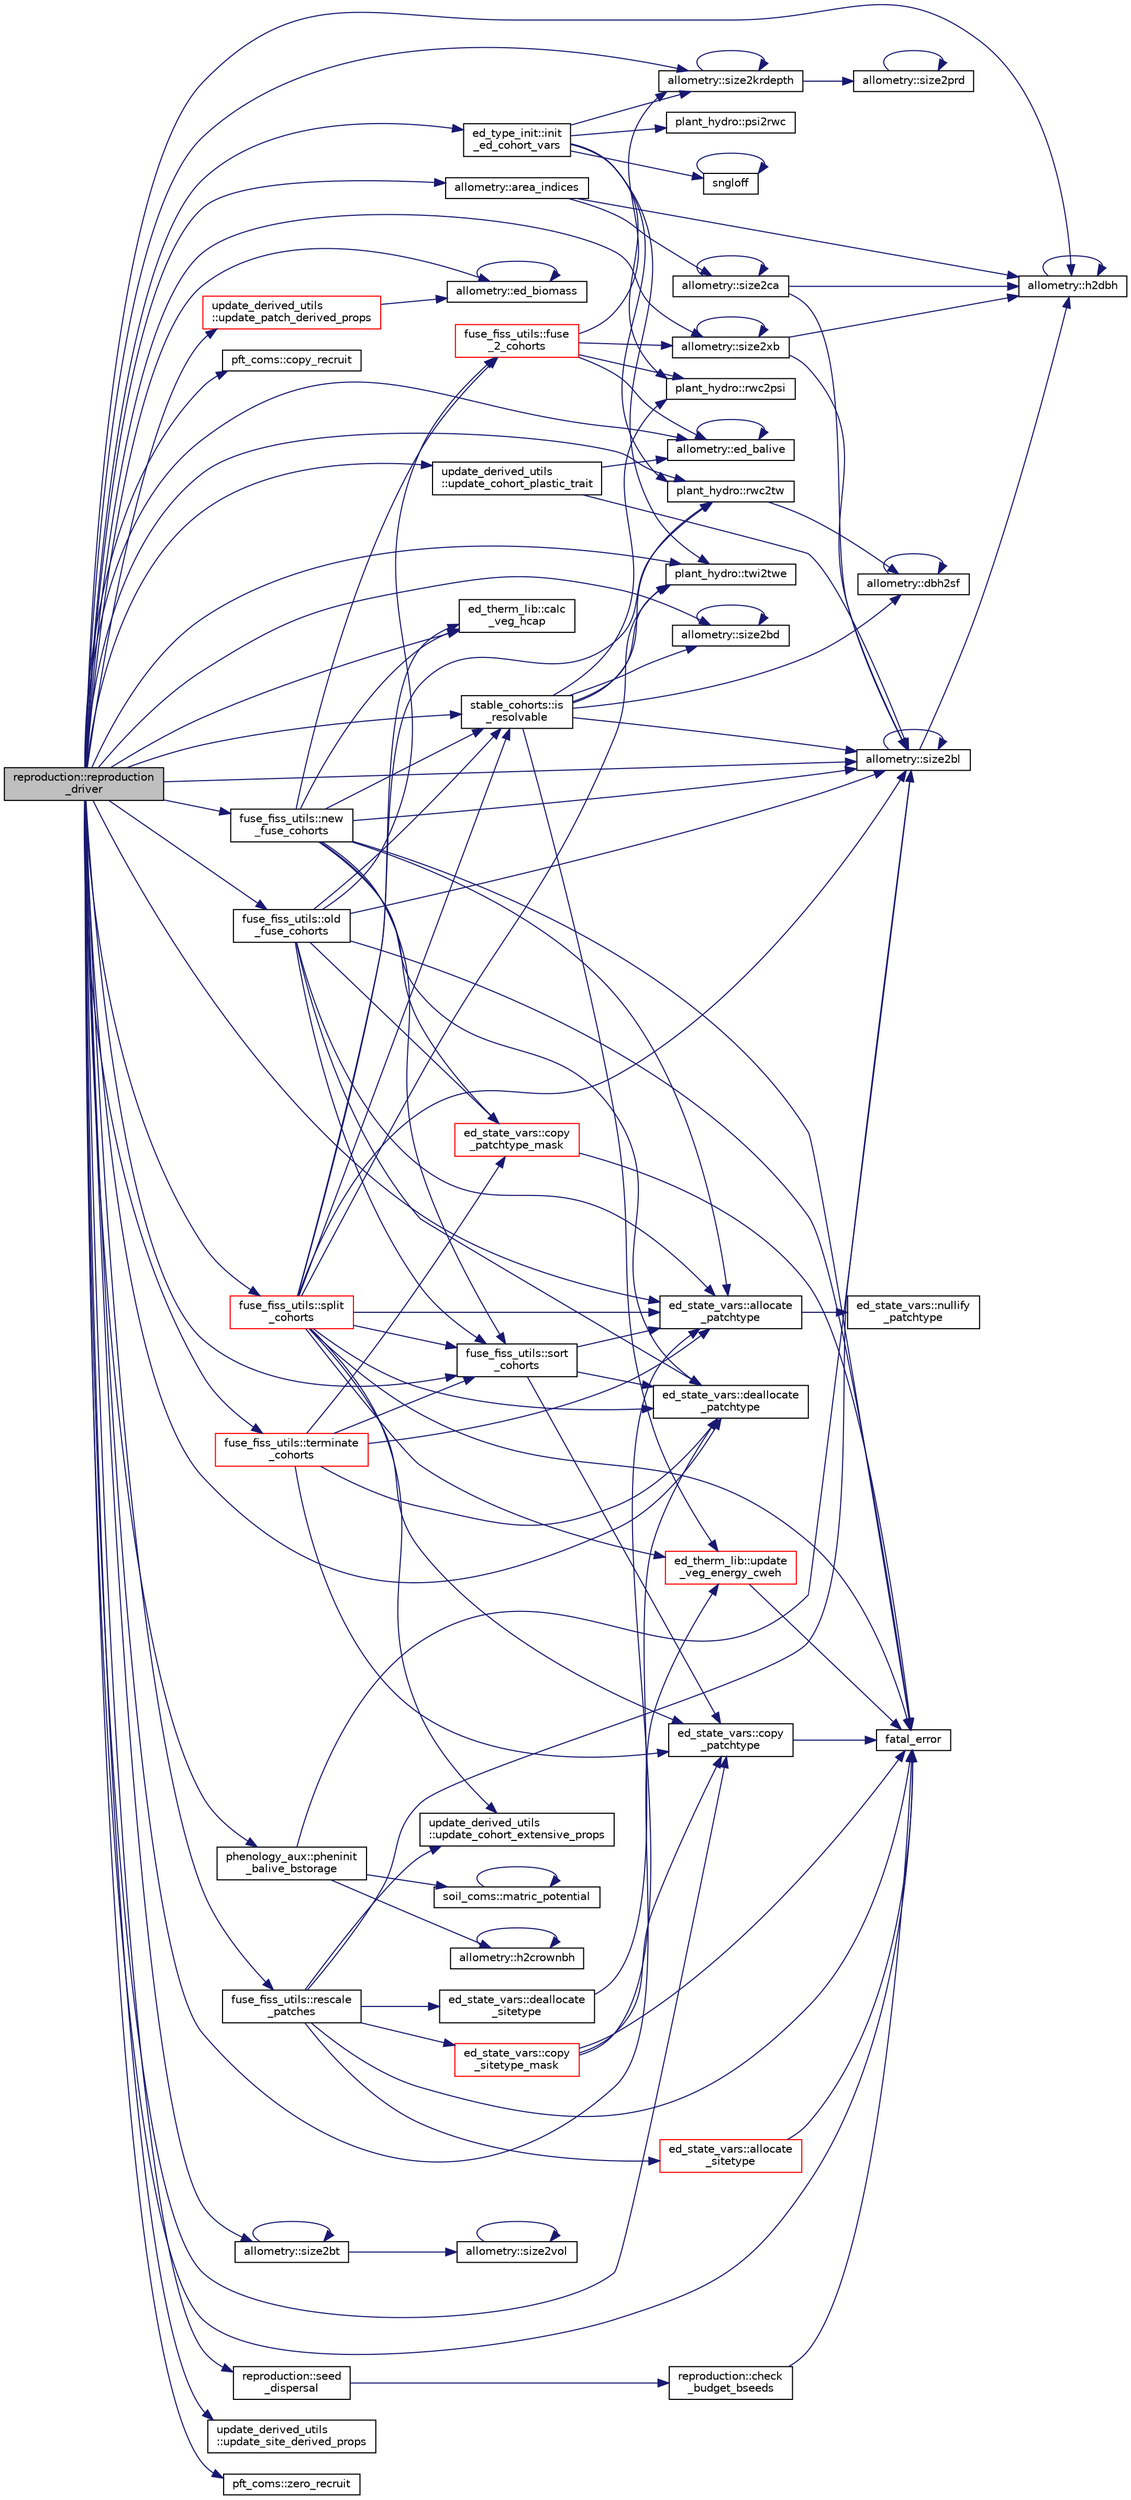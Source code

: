digraph "reproduction::reproduction_driver"
{
 // LATEX_PDF_SIZE
  edge [fontname="Helvetica",fontsize="10",labelfontname="Helvetica",labelfontsize="10"];
  node [fontname="Helvetica",fontsize="10",shape=record];
  rankdir="LR";
  Node1 [label="reproduction::reproduction\l_driver",height=0.2,width=0.4,color="black", fillcolor="grey75", style="filled", fontcolor="black",tooltip=" "];
  Node1 -> Node2 [color="midnightblue",fontsize="10",style="solid"];
  Node2 [label="ed_state_vars::allocate\l_patchtype",height=0.2,width=0.4,color="black", fillcolor="white", style="filled",URL="$namespaceed__state__vars.html#a4837fc010e19721a127c9a8b04874594",tooltip="Allocates the cohort-level variables."];
  Node2 -> Node3 [color="midnightblue",fontsize="10",style="solid"];
  Node3 [label="ed_state_vars::nullify\l_patchtype",height=0.2,width=0.4,color="black", fillcolor="white", style="filled",URL="$namespaceed__state__vars.html#af1a07724c13a8dceb6ba2d3dab21b899",tooltip="Nullifies all cohort pointers."];
  Node1 -> Node4 [color="midnightblue",fontsize="10",style="solid"];
  Node4 [label="allometry::area_indices",height=0.2,width=0.4,color="black", fillcolor="white", style="filled",URL="$namespaceallometry.html#ac715c0d308392f2b0eee93ab9ae210b1",tooltip=" "];
  Node4 -> Node5 [color="midnightblue",fontsize="10",style="solid"];
  Node5 [label="allometry::h2dbh",height=0.2,width=0.4,color="black", fillcolor="white", style="filled",URL="$namespaceallometry.html#a31aa8db06e86ec74efb5e692417399df",tooltip=" "];
  Node5 -> Node5 [color="midnightblue",fontsize="10",style="solid"];
  Node4 -> Node6 [color="midnightblue",fontsize="10",style="solid"];
  Node6 [label="allometry::size2ca",height=0.2,width=0.4,color="black", fillcolor="white", style="filled",URL="$namespaceallometry.html#aed6e96368f347aaebe3a7c16fe32289f",tooltip=" "];
  Node6 -> Node5 [color="midnightblue",fontsize="10",style="solid"];
  Node6 -> Node7 [color="midnightblue",fontsize="10",style="solid"];
  Node7 [label="allometry::size2bl",height=0.2,width=0.4,color="black", fillcolor="white", style="filled",URL="$namespaceallometry.html#a10c3f179ffa5bee4c98a338aa18067ee",tooltip=" "];
  Node7 -> Node5 [color="midnightblue",fontsize="10",style="solid"];
  Node7 -> Node7 [color="midnightblue",fontsize="10",style="solid"];
  Node6 -> Node6 [color="midnightblue",fontsize="10",style="solid"];
  Node1 -> Node8 [color="midnightblue",fontsize="10",style="solid"];
  Node8 [label="ed_therm_lib::calc\l_veg_hcap",height=0.2,width=0.4,color="black", fillcolor="white", style="filled",URL="$namespaceed__therm__lib.html#a62aa3e655f926d54d065649263acbc8c",tooltip=" "];
  Node1 -> Node9 [color="midnightblue",fontsize="10",style="solid"];
  Node9 [label="ed_state_vars::copy\l_patchtype",height=0.2,width=0.4,color="black", fillcolor="white", style="filled",URL="$namespaceed__state__vars.html#accd794e0e8d71ba375c3669097ae5c8d",tooltip="Copies a continuous chunk of cohorts from one place to another."];
  Node9 -> Node10 [color="midnightblue",fontsize="10",style="solid"];
  Node10 [label="fatal_error",height=0.2,width=0.4,color="black", fillcolor="white", style="filled",URL="$fatal__error_8_f90.html#a2a2bff228716ab48a81c795b348d1665",tooltip=" "];
  Node1 -> Node11 [color="midnightblue",fontsize="10",style="solid"];
  Node11 [label="pft_coms::copy_recruit",height=0.2,width=0.4,color="black", fillcolor="white", style="filled",URL="$namespacepft__coms.html#a7d92f11102baa7fd26b952a5c9ea83fc",tooltip=" "];
  Node1 -> Node12 [color="midnightblue",fontsize="10",style="solid"];
  Node12 [label="ed_state_vars::deallocate\l_patchtype",height=0.2,width=0.4,color="black", fillcolor="white", style="filled",URL="$namespaceed__state__vars.html#a2845fb7d7264ed3c00651e9e46a16ed8",tooltip="De-allocates all cohort pointers."];
  Node1 -> Node13 [color="midnightblue",fontsize="10",style="solid"];
  Node13 [label="allometry::ed_balive",height=0.2,width=0.4,color="black", fillcolor="white", style="filled",URL="$namespaceallometry.html#a5bd25d4c4a3c5dda8a2158e3c7c57792",tooltip=" "];
  Node13 -> Node13 [color="midnightblue",fontsize="10",style="solid"];
  Node1 -> Node14 [color="midnightblue",fontsize="10",style="solid"];
  Node14 [label="allometry::ed_biomass",height=0.2,width=0.4,color="black", fillcolor="white", style="filled",URL="$namespaceallometry.html#ab6a3d3302db0096b21354babe768677b",tooltip=" "];
  Node14 -> Node14 [color="midnightblue",fontsize="10",style="solid"];
  Node1 -> Node10 [color="midnightblue",fontsize="10",style="solid"];
  Node1 -> Node5 [color="midnightblue",fontsize="10",style="solid"];
  Node1 -> Node15 [color="midnightblue",fontsize="10",style="solid"];
  Node15 [label="ed_type_init::init\l_ed_cohort_vars",height=0.2,width=0.4,color="black", fillcolor="white", style="filled",URL="$namespaceed__type__init.html#ab30c622196bad8ad50484812a3fe1868",tooltip=" "];
  Node15 -> Node16 [color="midnightblue",fontsize="10",style="solid"];
  Node16 [label="plant_hydro::psi2rwc",height=0.2,width=0.4,color="black", fillcolor="white", style="filled",URL="$namespaceplant__hydro.html#ae27d78c83f41d9d6fdd38ad2052b32af",tooltip="\\breif Convert water potential of leaf and wood to relative water content"];
  Node15 -> Node17 [color="midnightblue",fontsize="10",style="solid"];
  Node17 [label="plant_hydro::rwc2psi",height=0.2,width=0.4,color="black", fillcolor="white", style="filled",URL="$namespaceplant__hydro.html#a7cc35f0ea4e11517e3bc7eb75fd19e36",tooltip="Convert relative water content to water potential."];
  Node15 -> Node18 [color="midnightblue",fontsize="10",style="solid"];
  Node18 [label="plant_hydro::rwc2tw",height=0.2,width=0.4,color="black", fillcolor="white", style="filled",URL="$namespaceplant__hydro.html#af7799ce8ba25fef66ade9730bc9f6c77",tooltip="Convert relative water content to total water for both leaf and wood."];
  Node18 -> Node19 [color="midnightblue",fontsize="10",style="solid"];
  Node19 [label="allometry::dbh2sf",height=0.2,width=0.4,color="black", fillcolor="white", style="filled",URL="$namespaceallometry.html#aded2a9492711f07e5c157c17e9029c10",tooltip=" "];
  Node19 -> Node19 [color="midnightblue",fontsize="10",style="solid"];
  Node15 -> Node20 [color="midnightblue",fontsize="10",style="solid"];
  Node20 [label="allometry::size2krdepth",height=0.2,width=0.4,color="black", fillcolor="white", style="filled",URL="$namespaceallometry.html#a91ab563e850c9a9486fadbb0227f6567",tooltip=" "];
  Node20 -> Node20 [color="midnightblue",fontsize="10",style="solid"];
  Node20 -> Node21 [color="midnightblue",fontsize="10",style="solid"];
  Node21 [label="allometry::size2prd",height=0.2,width=0.4,color="black", fillcolor="white", style="filled",URL="$namespaceallometry.html#aa96d4524c2ac20b6604bb171bbf3559f",tooltip=" "];
  Node21 -> Node21 [color="midnightblue",fontsize="10",style="solid"];
  Node15 -> Node22 [color="midnightblue",fontsize="10",style="solid"];
  Node22 [label="sngloff",height=0.2,width=0.4,color="black", fillcolor="white", style="filled",URL="$numutils_8f90.html#a97ff3973394dba1b9534e055e358de97",tooltip=" "];
  Node22 -> Node22 [color="midnightblue",fontsize="10",style="solid"];
  Node15 -> Node23 [color="midnightblue",fontsize="10",style="solid"];
  Node23 [label="plant_hydro::twi2twe",height=0.2,width=0.4,color="black", fillcolor="white", style="filled",URL="$namespaceplant__hydro.html#ac96b04cb776694987ccefd7c37aab829",tooltip="Intensive to extensive internal water converter."];
  Node1 -> Node24 [color="midnightblue",fontsize="10",style="solid"];
  Node24 [label="stable_cohorts::is\l_resolvable",height=0.2,width=0.4,color="black", fillcolor="white", style="filled",URL="$namespacestable__cohorts.html#a00b7ade90014855bc382264976df8d53",tooltip=" "];
  Node24 -> Node19 [color="midnightblue",fontsize="10",style="solid"];
  Node24 -> Node17 [color="midnightblue",fontsize="10",style="solid"];
  Node24 -> Node18 [color="midnightblue",fontsize="10",style="solid"];
  Node24 -> Node25 [color="midnightblue",fontsize="10",style="solid"];
  Node25 [label="allometry::size2bd",height=0.2,width=0.4,color="black", fillcolor="white", style="filled",URL="$namespaceallometry.html#a08a0764bc1887e71051914ed5b30c72c",tooltip=" "];
  Node25 -> Node25 [color="midnightblue",fontsize="10",style="solid"];
  Node24 -> Node7 [color="midnightblue",fontsize="10",style="solid"];
  Node24 -> Node23 [color="midnightblue",fontsize="10",style="solid"];
  Node24 -> Node26 [color="midnightblue",fontsize="10",style="solid"];
  Node26 [label="ed_therm_lib::update\l_veg_energy_cweh",height=0.2,width=0.4,color="red", fillcolor="white", style="filled",URL="$namespaceed__therm__lib.html#a88a38ec1cbe16c398a9f91b96afbea25",tooltip=" "];
  Node26 -> Node10 [color="midnightblue",fontsize="10",style="solid"];
  Node1 -> Node30 [color="midnightblue",fontsize="10",style="solid"];
  Node30 [label="fuse_fiss_utils::new\l_fuse_cohorts",height=0.2,width=0.4,color="black", fillcolor="white", style="filled",URL="$namespacefuse__fiss__utils.html#a58e649bf27d8b87ff164e16ba0c3bccb",tooltip="This subroutine will perform cohort fusion based on various similarity criteria to determine whether ..."];
  Node30 -> Node2 [color="midnightblue",fontsize="10",style="solid"];
  Node30 -> Node8 [color="midnightblue",fontsize="10",style="solid"];
  Node30 -> Node31 [color="midnightblue",fontsize="10",style="solid"];
  Node31 [label="ed_state_vars::copy\l_patchtype_mask",height=0.2,width=0.4,color="red", fillcolor="white", style="filled",URL="$namespaceed__state__vars.html#a8d1f42b1112652da9f1e05929cdb29a1",tooltip="Copies part of cohorts from one place to another. (only the ones where mask is .true...."];
  Node31 -> Node10 [color="midnightblue",fontsize="10",style="solid"];
  Node30 -> Node12 [color="midnightblue",fontsize="10",style="solid"];
  Node30 -> Node10 [color="midnightblue",fontsize="10",style="solid"];
  Node30 -> Node37 [color="midnightblue",fontsize="10",style="solid"];
  Node37 [label="fuse_fiss_utils::fuse\l_2_cohorts",height=0.2,width=0.4,color="red", fillcolor="white", style="filled",URL="$namespacefuse__fiss__utils.html#a2fc600375d38f7ddcf60ebf5da725971",tooltip="This subroutine will merge two cohorts into 1."];
  Node37 -> Node13 [color="midnightblue",fontsize="10",style="solid"];
  Node37 -> Node17 [color="midnightblue",fontsize="10",style="solid"];
  Node37 -> Node20 [color="midnightblue",fontsize="10",style="solid"];
  Node37 -> Node46 [color="midnightblue",fontsize="10",style="solid"];
  Node46 [label="allometry::size2xb",height=0.2,width=0.4,color="black", fillcolor="white", style="filled",URL="$namespaceallometry.html#a774c3e4785f2bfe0a7fe2d5d15293137",tooltip=" "];
  Node46 -> Node5 [color="midnightblue",fontsize="10",style="solid"];
  Node46 -> Node7 [color="midnightblue",fontsize="10",style="solid"];
  Node46 -> Node46 [color="midnightblue",fontsize="10",style="solid"];
  Node30 -> Node24 [color="midnightblue",fontsize="10",style="solid"];
  Node30 -> Node7 [color="midnightblue",fontsize="10",style="solid"];
  Node30 -> Node51 [color="midnightblue",fontsize="10",style="solid"];
  Node51 [label="fuse_fiss_utils::sort\l_cohorts",height=0.2,width=0.4,color="black", fillcolor="white", style="filled",URL="$namespacefuse__fiss__utils.html#a31e4835d2465d1400c7cbbb51976b341",tooltip="This subroutine will sort the cohorts by size (1st = tallest, last = shortest.)"];
  Node51 -> Node2 [color="midnightblue",fontsize="10",style="solid"];
  Node51 -> Node9 [color="midnightblue",fontsize="10",style="solid"];
  Node51 -> Node12 [color="midnightblue",fontsize="10",style="solid"];
  Node1 -> Node52 [color="midnightblue",fontsize="10",style="solid"];
  Node52 [label="fuse_fiss_utils::old\l_fuse_cohorts",height=0.2,width=0.4,color="black", fillcolor="white", style="filled",URL="$namespacefuse__fiss__utils.html#a331f78834118341c99058f69325c95fc",tooltip=" "];
  Node52 -> Node2 [color="midnightblue",fontsize="10",style="solid"];
  Node52 -> Node31 [color="midnightblue",fontsize="10",style="solid"];
  Node52 -> Node12 [color="midnightblue",fontsize="10",style="solid"];
  Node52 -> Node10 [color="midnightblue",fontsize="10",style="solid"];
  Node52 -> Node37 [color="midnightblue",fontsize="10",style="solid"];
  Node52 -> Node24 [color="midnightblue",fontsize="10",style="solid"];
  Node52 -> Node7 [color="midnightblue",fontsize="10",style="solid"];
  Node52 -> Node51 [color="midnightblue",fontsize="10",style="solid"];
  Node1 -> Node53 [color="midnightblue",fontsize="10",style="solid"];
  Node53 [label="phenology_aux::pheninit\l_balive_bstorage",height=0.2,width=0.4,color="black", fillcolor="white", style="filled",URL="$namespacephenology__aux.html#ae0f0177a7271670c7c3ac03a44482b75",tooltip=" "];
  Node53 -> Node54 [color="midnightblue",fontsize="10",style="solid"];
  Node54 [label="allometry::h2crownbh",height=0.2,width=0.4,color="black", fillcolor="white", style="filled",URL="$namespaceallometry.html#a88949ed487fccc2f1dfd065399043b0d",tooltip=" "];
  Node54 -> Node54 [color="midnightblue",fontsize="10",style="solid"];
  Node53 -> Node55 [color="midnightblue",fontsize="10",style="solid"];
  Node55 [label="soil_coms::matric_potential",height=0.2,width=0.4,color="black", fillcolor="white", style="filled",URL="$namespacesoil__coms.html#a73e12fe029c8b3eb5afe2c2c000efc19",tooltip=" "];
  Node55 -> Node55 [color="midnightblue",fontsize="10",style="solid"];
  Node53 -> Node7 [color="midnightblue",fontsize="10",style="solid"];
  Node1 -> Node56 [color="midnightblue",fontsize="10",style="solid"];
  Node56 [label="fuse_fiss_utils::rescale\l_patches",height=0.2,width=0.4,color="black", fillcolor="white", style="filled",URL="$namespacefuse__fiss__utils.html#ab3b0eeed8a63cc2f4b866ac243e25ec6",tooltip="This subroutine will rescale the area of the patches. This is almost the same as the terminate_patche..."];
  Node56 -> Node57 [color="midnightblue",fontsize="10",style="solid"];
  Node57 [label="ed_state_vars::allocate\l_sitetype",height=0.2,width=0.4,color="red", fillcolor="white", style="filled",URL="$namespaceed__state__vars.html#ac3b987ebbdc7c8cd956eb2634010edb9",tooltip="Allocates the patch-level variables."];
  Node57 -> Node10 [color="midnightblue",fontsize="10",style="solid"];
  Node56 -> Node59 [color="midnightblue",fontsize="10",style="solid"];
  Node59 [label="ed_state_vars::copy\l_sitetype_mask",height=0.2,width=0.4,color="red", fillcolor="white", style="filled",URL="$namespaceed__state__vars.html#abd0a1c636db86530367e9d24e386ec22",tooltip="Copies part of one site from one place to another (only the ones where mask is .true...."];
  Node59 -> Node2 [color="midnightblue",fontsize="10",style="solid"];
  Node59 -> Node9 [color="midnightblue",fontsize="10",style="solid"];
  Node59 -> Node10 [color="midnightblue",fontsize="10",style="solid"];
  Node56 -> Node65 [color="midnightblue",fontsize="10",style="solid"];
  Node65 [label="ed_state_vars::deallocate\l_sitetype",height=0.2,width=0.4,color="black", fillcolor="white", style="filled",URL="$namespaceed__state__vars.html#a29881891f67226b191026267f094beb9",tooltip="De-allocates all patch pointers."];
  Node65 -> Node12 [color="midnightblue",fontsize="10",style="solid"];
  Node56 -> Node10 [color="midnightblue",fontsize="10",style="solid"];
  Node56 -> Node7 [color="midnightblue",fontsize="10",style="solid"];
  Node56 -> Node66 [color="midnightblue",fontsize="10",style="solid"];
  Node66 [label="update_derived_utils\l::update_cohort_extensive_props",height=0.2,width=0.4,color="black", fillcolor="white", style="filled",URL="$namespaceupdate__derived__utils.html#a96a6adc29bc251b72ec7bb4a5bbfbad9",tooltip=" "];
  Node1 -> Node18 [color="midnightblue",fontsize="10",style="solid"];
  Node1 -> Node67 [color="midnightblue",fontsize="10",style="solid"];
  Node67 [label="reproduction::seed\l_dispersal",height=0.2,width=0.4,color="black", fillcolor="white", style="filled",URL="$namespacereproduction.html#aaad2212f6647fe9c4591f39366a511da",tooltip=" "];
  Node67 -> Node68 [color="midnightblue",fontsize="10",style="solid"];
  Node68 [label="reproduction::check\l_budget_bseeds",height=0.2,width=0.4,color="black", fillcolor="white", style="filled",URL="$namespacereproduction.html#a7386d2f6a1f032dd02416a7649a0ab04",tooltip=" "];
  Node68 -> Node10 [color="midnightblue",fontsize="10",style="solid"];
  Node1 -> Node25 [color="midnightblue",fontsize="10",style="solid"];
  Node1 -> Node7 [color="midnightblue",fontsize="10",style="solid"];
  Node1 -> Node69 [color="midnightblue",fontsize="10",style="solid"];
  Node69 [label="allometry::size2bt",height=0.2,width=0.4,color="black", fillcolor="white", style="filled",URL="$namespaceallometry.html#ac230dfaa6f3a6177011cc298eecb569a",tooltip=" "];
  Node69 -> Node69 [color="midnightblue",fontsize="10",style="solid"];
  Node69 -> Node70 [color="midnightblue",fontsize="10",style="solid"];
  Node70 [label="allometry::size2vol",height=0.2,width=0.4,color="black", fillcolor="white", style="filled",URL="$namespaceallometry.html#a0a36cf7374fc6c412a4a3975429e4127",tooltip=" "];
  Node70 -> Node70 [color="midnightblue",fontsize="10",style="solid"];
  Node1 -> Node20 [color="midnightblue",fontsize="10",style="solid"];
  Node1 -> Node46 [color="midnightblue",fontsize="10",style="solid"];
  Node1 -> Node51 [color="midnightblue",fontsize="10",style="solid"];
  Node1 -> Node71 [color="midnightblue",fontsize="10",style="solid"];
  Node71 [label="fuse_fiss_utils::split\l_cohorts",height=0.2,width=0.4,color="red", fillcolor="white", style="filled",URL="$namespacefuse__fiss__utils.html#acca6c05e04827c45b18ddb564c537de9",tooltip="This subroutine will split two cohorts if its LAI has become too large."];
  Node71 -> Node2 [color="midnightblue",fontsize="10",style="solid"];
  Node71 -> Node8 [color="midnightblue",fontsize="10",style="solid"];
  Node71 -> Node9 [color="midnightblue",fontsize="10",style="solid"];
  Node71 -> Node12 [color="midnightblue",fontsize="10",style="solid"];
  Node71 -> Node10 [color="midnightblue",fontsize="10",style="solid"];
  Node71 -> Node24 [color="midnightblue",fontsize="10",style="solid"];
  Node71 -> Node18 [color="midnightblue",fontsize="10",style="solid"];
  Node71 -> Node7 [color="midnightblue",fontsize="10",style="solid"];
  Node71 -> Node51 [color="midnightblue",fontsize="10",style="solid"];
  Node71 -> Node23 [color="midnightblue",fontsize="10",style="solid"];
  Node71 -> Node66 [color="midnightblue",fontsize="10",style="solid"];
  Node71 -> Node26 [color="midnightblue",fontsize="10",style="solid"];
  Node1 -> Node72 [color="midnightblue",fontsize="10",style="solid"];
  Node72 [label="fuse_fiss_utils::terminate\l_cohorts",height=0.2,width=0.4,color="red", fillcolor="white", style="filled",URL="$namespacefuse__fiss__utils.html#a8afe150340753f32f88a5033afb66ff1",tooltip="This subroutine will eliminate cohorts based on their sizes. This is intended to eliminate cohorts th..."];
  Node72 -> Node2 [color="midnightblue",fontsize="10",style="solid"];
  Node72 -> Node9 [color="midnightblue",fontsize="10",style="solid"];
  Node72 -> Node31 [color="midnightblue",fontsize="10",style="solid"];
  Node72 -> Node12 [color="midnightblue",fontsize="10",style="solid"];
  Node72 -> Node51 [color="midnightblue",fontsize="10",style="solid"];
  Node1 -> Node23 [color="midnightblue",fontsize="10",style="solid"];
  Node1 -> Node76 [color="midnightblue",fontsize="10",style="solid"];
  Node76 [label="update_derived_utils\l::update_cohort_plastic_trait",height=0.2,width=0.4,color="black", fillcolor="white", style="filled",URL="$namespaceupdate__derived__utils.html#ac2a520391f9c8ebc8960794ede947cc6",tooltip=" "];
  Node76 -> Node13 [color="midnightblue",fontsize="10",style="solid"];
  Node76 -> Node7 [color="midnightblue",fontsize="10",style="solid"];
  Node1 -> Node77 [color="midnightblue",fontsize="10",style="solid"];
  Node77 [label="update_derived_utils\l::update_patch_derived_props",height=0.2,width=0.4,color="red", fillcolor="white", style="filled",URL="$namespaceupdate__derived__utils.html#a5405d4f087e58593585a72bcf6081b1c",tooltip=" "];
  Node77 -> Node14 [color="midnightblue",fontsize="10",style="solid"];
  Node1 -> Node79 [color="midnightblue",fontsize="10",style="solid"];
  Node79 [label="update_derived_utils\l::update_site_derived_props",height=0.2,width=0.4,color="black", fillcolor="white", style="filled",URL="$namespaceupdate__derived__utils.html#a5286b7242911faccf91eb1f9d9944e55",tooltip=" "];
  Node1 -> Node26 [color="midnightblue",fontsize="10",style="solid"];
  Node1 -> Node80 [color="midnightblue",fontsize="10",style="solid"];
  Node80 [label="pft_coms::zero_recruit",height=0.2,width=0.4,color="black", fillcolor="white", style="filled",URL="$namespacepft__coms.html#ab4e136720b91ff7a1087e0f0163dfacd",tooltip=" "];
}
